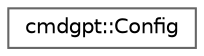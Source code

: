 digraph "Graphical Class Hierarchy"
{
 // LATEX_PDF_SIZE
  bgcolor="transparent";
  edge [fontname=Helvetica,fontsize=10,labelfontname=Helvetica,labelfontsize=10];
  node [fontname=Helvetica,fontsize=10,shape=box,height=0.2,width=0.4];
  rankdir="LR";
  Node0 [id="Node000000",label="cmdgpt::Config",height=0.2,width=0.4,color="grey40", fillcolor="white", style="filled",URL="$de/d57/classcmdgpt_1_1Config.html",tooltip="Configuration management class using modern C++ features."];
}
